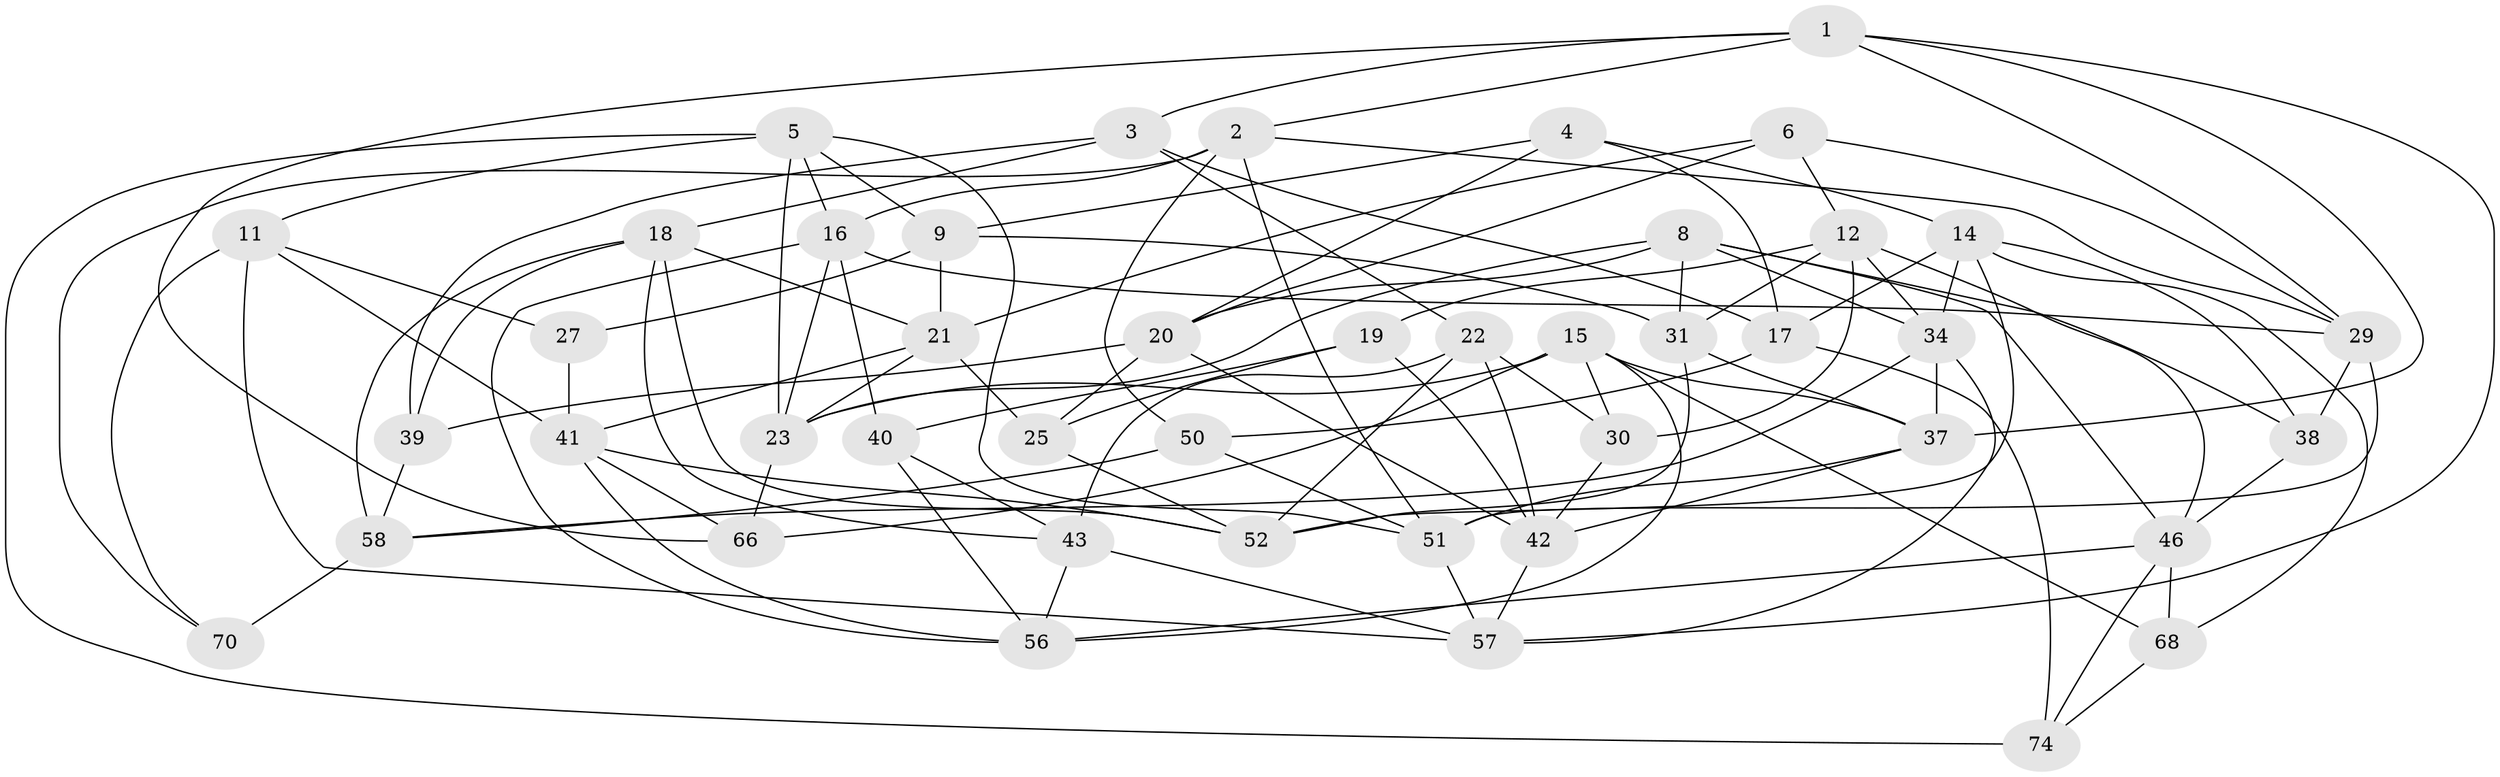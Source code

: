 // Generated by graph-tools (version 1.1) at 2025/52/02/27/25 19:52:31]
// undirected, 44 vertices, 113 edges
graph export_dot {
graph [start="1"]
  node [color=gray90,style=filled];
  1 [super="+7"];
  2 [super="+64"];
  3 [super="+10"];
  4;
  5 [super="+45"];
  6;
  8 [super="+24"];
  9 [super="+13"];
  11 [super="+35"];
  12 [super="+65"];
  14 [super="+26"];
  15 [super="+32"];
  16 [super="+28"];
  17 [super="+61"];
  18 [super="+36"];
  19;
  20 [super="+55"];
  21 [super="+48"];
  22 [super="+33"];
  23 [super="+53"];
  25;
  27;
  29 [super="+67"];
  30;
  31 [super="+49"];
  34 [super="+59"];
  37 [super="+69"];
  38;
  39;
  40;
  41 [super="+47"];
  42 [super="+54"];
  43 [super="+44"];
  46 [super="+60"];
  50;
  51 [super="+73"];
  52 [super="+72"];
  56 [super="+71"];
  57 [super="+63"];
  58 [super="+62"];
  66;
  68;
  70;
  74;
  1 -- 66;
  1 -- 57;
  1 -- 37;
  1 -- 29;
  1 -- 2;
  1 -- 3;
  2 -- 16;
  2 -- 50;
  2 -- 29;
  2 -- 51;
  2 -- 70;
  3 -- 17 [weight=2];
  3 -- 22;
  3 -- 18;
  3 -- 39;
  4 -- 20;
  4 -- 9;
  4 -- 14;
  4 -- 17;
  5 -- 23;
  5 -- 74;
  5 -- 16;
  5 -- 9;
  5 -- 11;
  5 -- 51;
  6 -- 21;
  6 -- 29;
  6 -- 20;
  6 -- 12;
  8 -- 38;
  8 -- 23;
  8 -- 31;
  8 -- 20;
  8 -- 34;
  8 -- 46;
  9 -- 27;
  9 -- 31 [weight=2];
  9 -- 21;
  11 -- 27 [weight=2];
  11 -- 41;
  11 -- 57;
  11 -- 70;
  12 -- 34;
  12 -- 19;
  12 -- 46;
  12 -- 31;
  12 -- 30;
  14 -- 34;
  14 -- 38;
  14 -- 52;
  14 -- 68;
  14 -- 17;
  15 -- 66;
  15 -- 68;
  15 -- 23;
  15 -- 56;
  15 -- 37;
  15 -- 30;
  16 -- 23;
  16 -- 40;
  16 -- 56;
  16 -- 29;
  17 -- 50;
  17 -- 74;
  18 -- 39;
  18 -- 21;
  18 -- 52;
  18 -- 43;
  18 -- 58;
  19 -- 40;
  19 -- 25;
  19 -- 42;
  20 -- 42;
  20 -- 39;
  20 -- 25;
  21 -- 25;
  21 -- 41;
  21 -- 23;
  22 -- 43 [weight=2];
  22 -- 42;
  22 -- 52;
  22 -- 30;
  23 -- 66;
  25 -- 52;
  27 -- 41;
  29 -- 38;
  29 -- 51;
  30 -- 42;
  31 -- 52;
  31 -- 37;
  34 -- 57;
  34 -- 58;
  34 -- 37;
  37 -- 42;
  37 -- 51;
  38 -- 46;
  39 -- 58;
  40 -- 56;
  40 -- 43;
  41 -- 56;
  41 -- 66;
  41 -- 52;
  42 -- 57;
  43 -- 57;
  43 -- 56;
  46 -- 74;
  46 -- 56;
  46 -- 68;
  50 -- 58;
  50 -- 51;
  51 -- 57;
  58 -- 70 [weight=2];
  68 -- 74;
}
